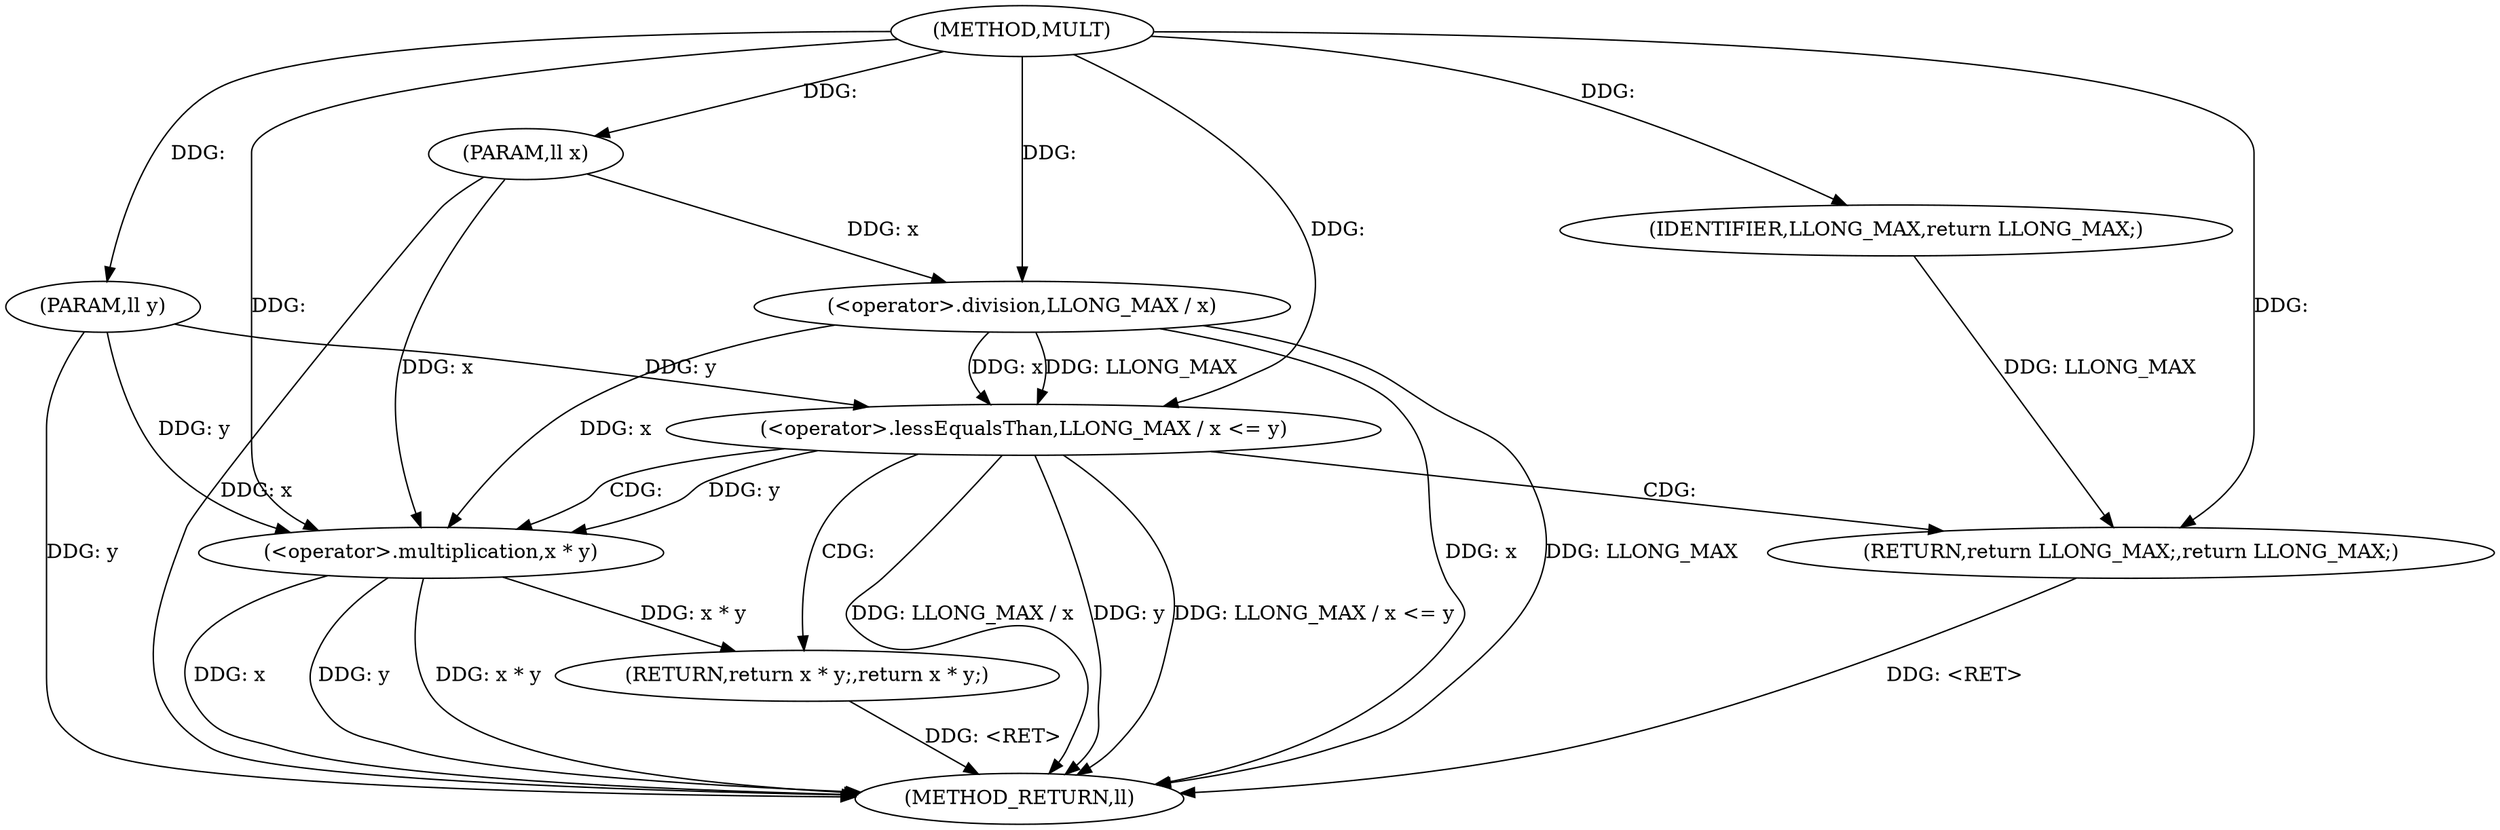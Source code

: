 digraph "MULT" {  
"1000287" [label = "(METHOD,MULT)" ]
"1000303" [label = "(METHOD_RETURN,ll)" ]
"1000288" [label = "(PARAM,ll x)" ]
"1000289" [label = "(PARAM,ll y)" ]
"1000299" [label = "(RETURN,return x * y;,return x * y;)" ]
"1000292" [label = "(<operator>.lessEqualsThan,LLONG_MAX / x <= y)" ]
"1000297" [label = "(RETURN,return LLONG_MAX;,return LLONG_MAX;)" ]
"1000300" [label = "(<operator>.multiplication,x * y)" ]
"1000298" [label = "(IDENTIFIER,LLONG_MAX,return LLONG_MAX;)" ]
"1000293" [label = "(<operator>.division,LLONG_MAX / x)" ]
  "1000299" -> "1000303"  [ label = "DDG: <RET>"] 
  "1000297" -> "1000303"  [ label = "DDG: <RET>"] 
  "1000288" -> "1000303"  [ label = "DDG: x"] 
  "1000289" -> "1000303"  [ label = "DDG: y"] 
  "1000293" -> "1000303"  [ label = "DDG: x"] 
  "1000292" -> "1000303"  [ label = "DDG: LLONG_MAX / x"] 
  "1000292" -> "1000303"  [ label = "DDG: y"] 
  "1000292" -> "1000303"  [ label = "DDG: LLONG_MAX / x <= y"] 
  "1000300" -> "1000303"  [ label = "DDG: x"] 
  "1000300" -> "1000303"  [ label = "DDG: y"] 
  "1000300" -> "1000303"  [ label = "DDG: x * y"] 
  "1000293" -> "1000303"  [ label = "DDG: LLONG_MAX"] 
  "1000287" -> "1000288"  [ label = "DDG: "] 
  "1000287" -> "1000289"  [ label = "DDG: "] 
  "1000300" -> "1000299"  [ label = "DDG: x * y"] 
  "1000298" -> "1000297"  [ label = "DDG: LLONG_MAX"] 
  "1000287" -> "1000297"  [ label = "DDG: "] 
  "1000293" -> "1000292"  [ label = "DDG: x"] 
  "1000293" -> "1000292"  [ label = "DDG: LLONG_MAX"] 
  "1000289" -> "1000292"  [ label = "DDG: y"] 
  "1000287" -> "1000292"  [ label = "DDG: "] 
  "1000287" -> "1000298"  [ label = "DDG: "] 
  "1000293" -> "1000300"  [ label = "DDG: x"] 
  "1000288" -> "1000300"  [ label = "DDG: x"] 
  "1000287" -> "1000300"  [ label = "DDG: "] 
  "1000292" -> "1000300"  [ label = "DDG: y"] 
  "1000289" -> "1000300"  [ label = "DDG: y"] 
  "1000287" -> "1000293"  [ label = "DDG: "] 
  "1000288" -> "1000293"  [ label = "DDG: x"] 
  "1000292" -> "1000297"  [ label = "CDG: "] 
  "1000292" -> "1000300"  [ label = "CDG: "] 
  "1000292" -> "1000299"  [ label = "CDG: "] 
}
